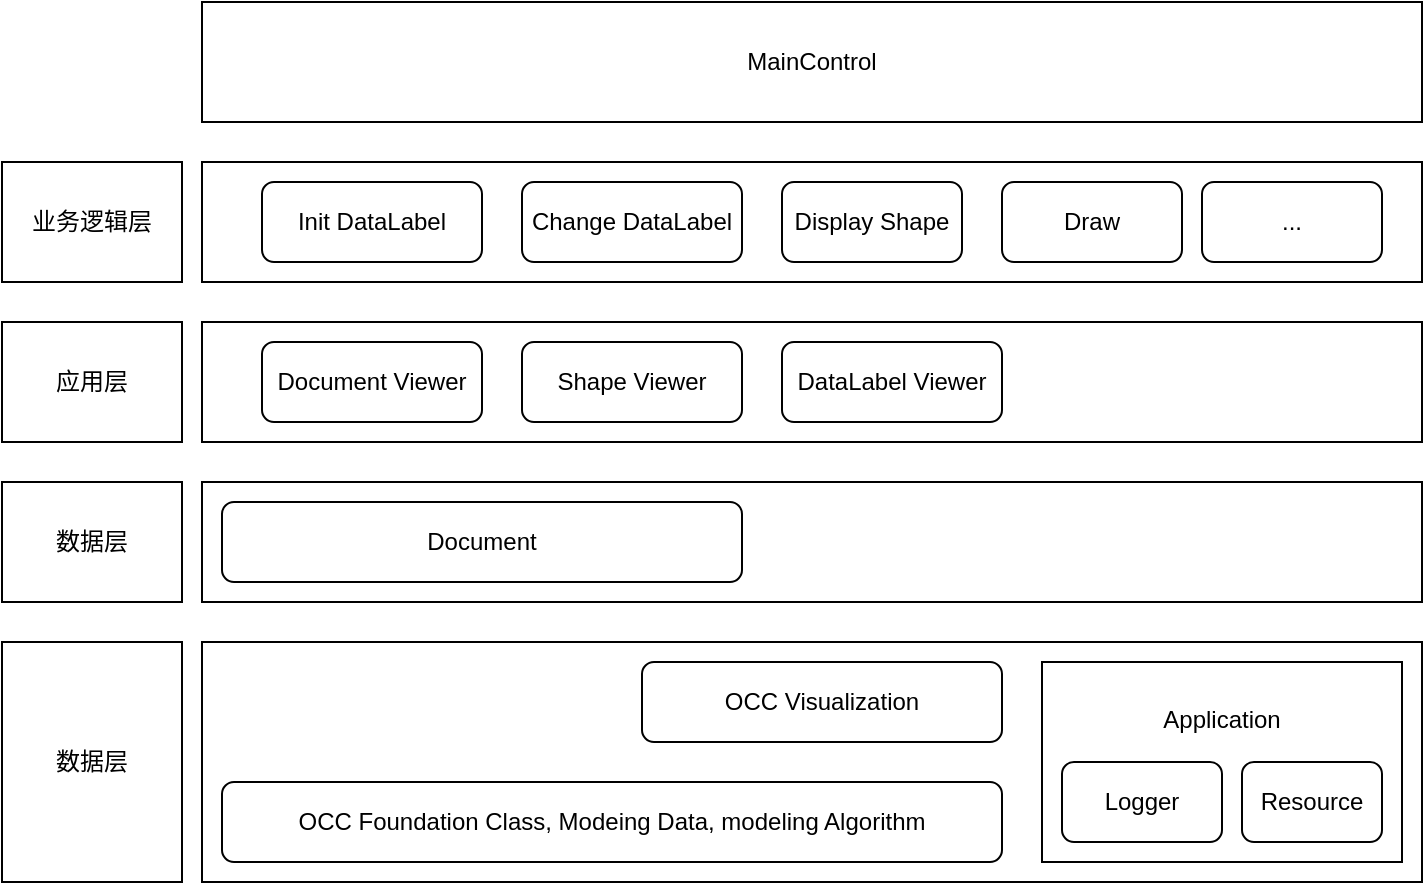<mxfile>
    <diagram id="gO7sfptqHuHsLTNLBWQI" name="第 1 页">
        <mxGraphModel dx="1574" dy="704" grid="1" gridSize="10" guides="1" tooltips="1" connect="1" arrows="1" fold="1" page="1" pageScale="1" pageWidth="827" pageHeight="1169" math="0" shadow="0">
            <root>
                <mxCell id="0"/>
                <mxCell id="1" parent="0"/>
                <mxCell id="6" value="" style="rounded=0;whiteSpace=wrap;html=1;" parent="1" vertex="1">
                    <mxGeometry x="180" y="350" width="610" height="120" as="geometry"/>
                </mxCell>
                <mxCell id="7" value="数据层" style="rounded=0;whiteSpace=wrap;html=1;" parent="1" vertex="1">
                    <mxGeometry x="80" y="350" width="90" height="120" as="geometry"/>
                </mxCell>
                <mxCell id="13" value="数据层" style="rounded=0;whiteSpace=wrap;html=1;" parent="1" vertex="1">
                    <mxGeometry x="80" y="270" width="90" height="60" as="geometry"/>
                </mxCell>
                <mxCell id="14" value="" style="rounded=0;whiteSpace=wrap;html=1;" parent="1" vertex="1">
                    <mxGeometry x="180" y="270" width="610" height="60" as="geometry"/>
                </mxCell>
                <mxCell id="15" value="Document" style="rounded=1;whiteSpace=wrap;html=1;" parent="1" vertex="1">
                    <mxGeometry x="190" y="280" width="260" height="40" as="geometry"/>
                </mxCell>
                <mxCell id="18" value="业务逻辑层" style="rounded=0;whiteSpace=wrap;html=1;" parent="1" vertex="1">
                    <mxGeometry x="80" y="110" width="90" height="60" as="geometry"/>
                </mxCell>
                <mxCell id="20" value="" style="rounded=0;whiteSpace=wrap;html=1;" parent="1" vertex="1">
                    <mxGeometry x="180" y="110" width="610" height="60" as="geometry"/>
                </mxCell>
                <mxCell id="21" value="Init DataLabel" style="rounded=1;whiteSpace=wrap;html=1;" parent="1" vertex="1">
                    <mxGeometry x="210" y="120" width="110" height="40" as="geometry"/>
                </mxCell>
                <mxCell id="23" value="Change DataLabel" style="rounded=1;whiteSpace=wrap;html=1;" parent="1" vertex="1">
                    <mxGeometry x="340" y="120" width="110" height="40" as="geometry"/>
                </mxCell>
                <mxCell id="29" value="应用层" style="rounded=0;whiteSpace=wrap;html=1;" parent="1" vertex="1">
                    <mxGeometry x="80" y="190" width="90" height="60" as="geometry"/>
                </mxCell>
                <mxCell id="30" value="" style="rounded=0;whiteSpace=wrap;html=1;" parent="1" vertex="1">
                    <mxGeometry x="180" y="190" width="610" height="60" as="geometry"/>
                </mxCell>
                <mxCell id="31" value="Document Viewer" style="rounded=1;whiteSpace=wrap;html=1;" parent="1" vertex="1">
                    <mxGeometry x="210" y="200" width="110" height="40" as="geometry"/>
                </mxCell>
                <mxCell id="32" value="Shape Viewer" style="rounded=1;whiteSpace=wrap;html=1;" parent="1" vertex="1">
                    <mxGeometry x="340" y="200" width="110" height="40" as="geometry"/>
                </mxCell>
                <mxCell id="33" value="DataLabel Viewer" style="rounded=1;whiteSpace=wrap;html=1;" parent="1" vertex="1">
                    <mxGeometry x="470" y="200" width="110" height="40" as="geometry"/>
                </mxCell>
                <mxCell id="34" value="Display Shape" style="rounded=1;whiteSpace=wrap;html=1;" parent="1" vertex="1">
                    <mxGeometry x="470" y="120" width="90" height="40" as="geometry"/>
                </mxCell>
                <mxCell id="35" value="OCC Foundation Class, Modeing Data, modeling Algorithm" style="rounded=1;whiteSpace=wrap;html=1;" vertex="1" parent="1">
                    <mxGeometry x="190" y="420" width="390" height="40" as="geometry"/>
                </mxCell>
                <mxCell id="36" value="OCC Visualization" style="rounded=1;whiteSpace=wrap;html=1;" vertex="1" parent="1">
                    <mxGeometry x="400" y="360" width="180" height="40" as="geometry"/>
                </mxCell>
                <mxCell id="37" value="Application&lt;br&gt;&lt;br&gt;&lt;br&gt;&lt;br&gt;" style="rounded=0;whiteSpace=wrap;html=1;" vertex="1" parent="1">
                    <mxGeometry x="600" y="360" width="180" height="100" as="geometry"/>
                </mxCell>
                <mxCell id="38" value="Logger" style="rounded=1;whiteSpace=wrap;html=1;" vertex="1" parent="1">
                    <mxGeometry x="610" y="410" width="80" height="40" as="geometry"/>
                </mxCell>
                <mxCell id="39" value="Resource" style="rounded=1;whiteSpace=wrap;html=1;" vertex="1" parent="1">
                    <mxGeometry x="700" y="410" width="70" height="40" as="geometry"/>
                </mxCell>
                <mxCell id="40" value="Draw" style="rounded=1;whiteSpace=wrap;html=1;" vertex="1" parent="1">
                    <mxGeometry x="580" y="120" width="90" height="40" as="geometry"/>
                </mxCell>
                <mxCell id="41" value="..." style="rounded=1;whiteSpace=wrap;html=1;" vertex="1" parent="1">
                    <mxGeometry x="680" y="120" width="90" height="40" as="geometry"/>
                </mxCell>
                <mxCell id="43" value="MainControl" style="rounded=0;whiteSpace=wrap;html=1;" vertex="1" parent="1">
                    <mxGeometry x="180" y="30" width="610" height="60" as="geometry"/>
                </mxCell>
            </root>
        </mxGraphModel>
    </diagram>
</mxfile>
